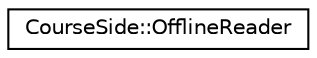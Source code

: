 digraph "Graphical Class Hierarchy"
{
 // LATEX_PDF_SIZE
  edge [fontname="Helvetica",fontsize="10",labelfontname="Helvetica",labelfontsize="10"];
  node [fontname="Helvetica",fontsize="10",shape=record];
  rankdir="LR";
  Node0 [label="CourseSide::OfflineReader",height=0.2,width=0.4,color="black", fillcolor="white", style="filled",URL="$class_course_side_1_1_offline_reader.html",tooltip=" "];
}
